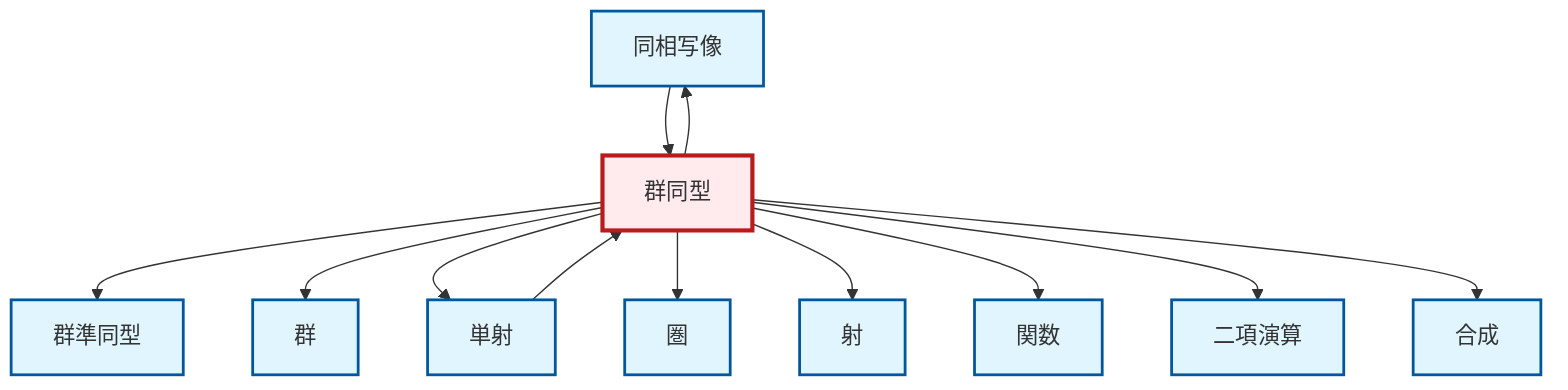 graph TD
    classDef definition fill:#e1f5fe,stroke:#01579b,stroke-width:2px
    classDef theorem fill:#f3e5f5,stroke:#4a148c,stroke-width:2px
    classDef axiom fill:#fff3e0,stroke:#e65100,stroke-width:2px
    classDef example fill:#e8f5e9,stroke:#1b5e20,stroke-width:2px
    classDef current fill:#ffebee,stroke:#b71c1c,stroke-width:3px
    def-category["圏"]:::definition
    def-homeomorphism["同相写像"]:::definition
    def-composition["合成"]:::definition
    def-isomorphism["群同型"]:::definition
    def-group["群"]:::definition
    def-homomorphism["群準同型"]:::definition
    def-monomorphism["単射"]:::definition
    def-morphism["射"]:::definition
    def-binary-operation["二項演算"]:::definition
    def-function["関数"]:::definition
    def-isomorphism --> def-homomorphism
    def-isomorphism --> def-group
    def-isomorphism --> def-monomorphism
    def-monomorphism --> def-isomorphism
    def-homeomorphism --> def-isomorphism
    def-isomorphism --> def-category
    def-isomorphism --> def-homeomorphism
    def-isomorphism --> def-morphism
    def-isomorphism --> def-function
    def-isomorphism --> def-binary-operation
    def-isomorphism --> def-composition
    class def-isomorphism current